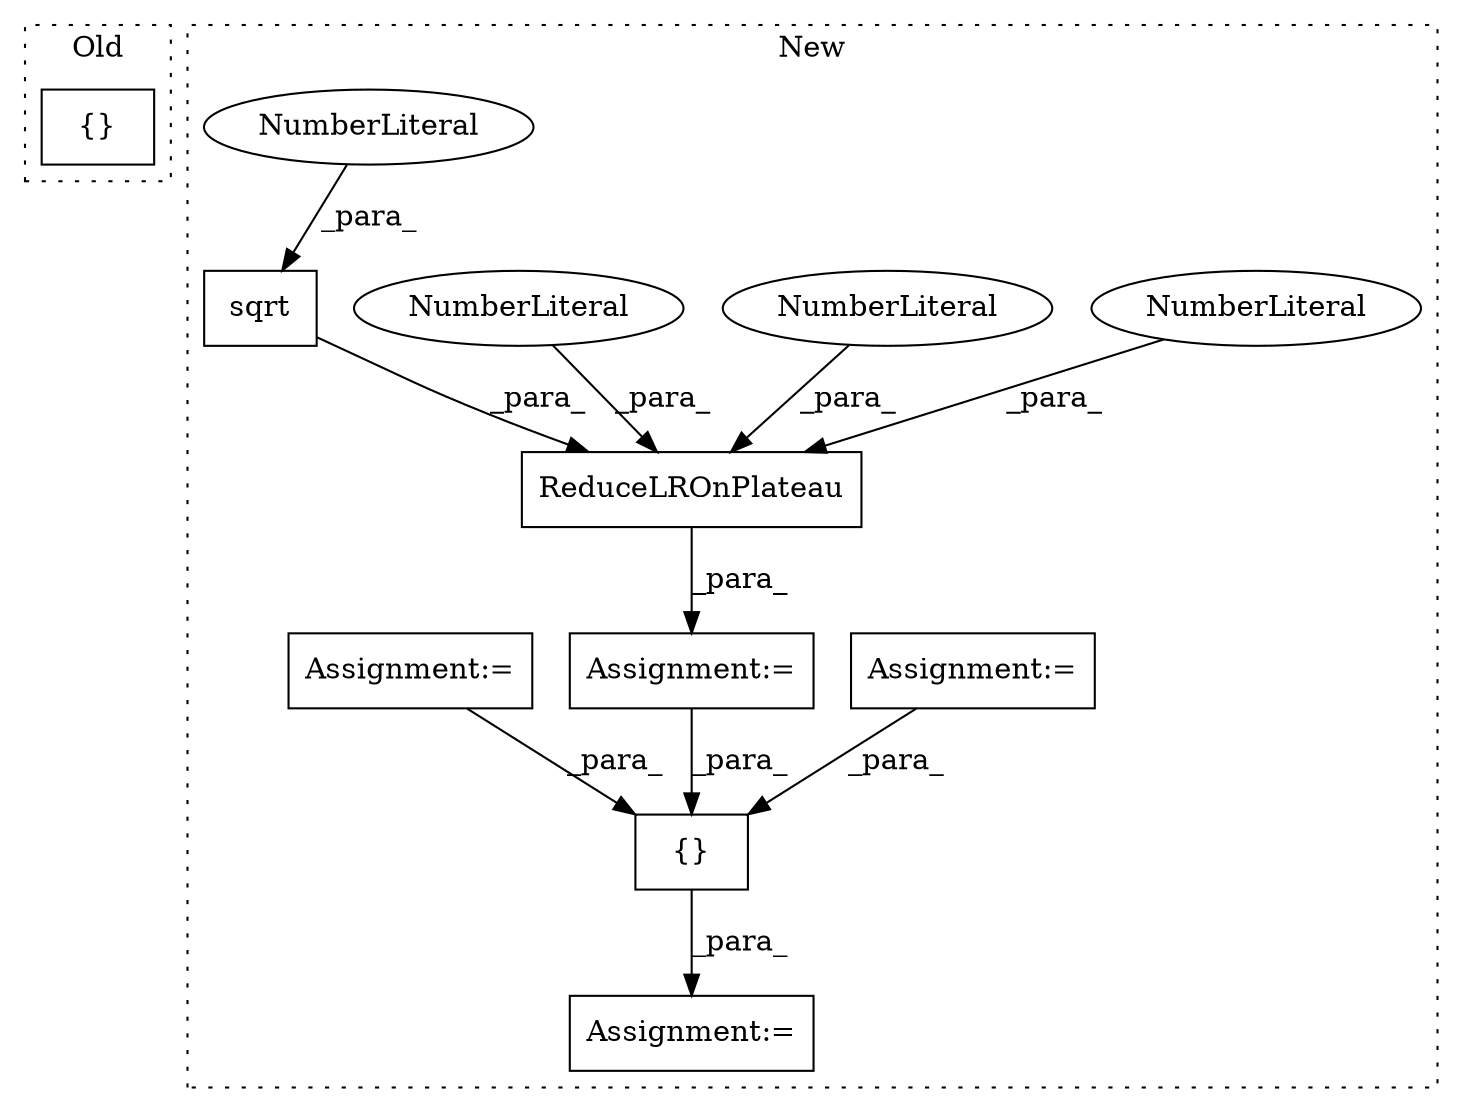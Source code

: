 digraph G {
subgraph cluster0 {
1 [label="{}" a="4" s="2772" l="2" shape="box"];
label = "Old";
style="dotted";
}
subgraph cluster1 {
2 [label="ReduceLROnPlateau" a="32" s="4531,4575" l="18,1" shape="box"];
3 [label="{}" a="4" s="4601,4636" l="1,1" shape="box"];
4 [label="NumberLiteral" a="34" s="4567" l="1" shape="ellipse"];
5 [label="NumberLiteral" a="34" s="4565" l="1" shape="ellipse"];
6 [label="Assignment:=" a="7" s="4530" l="1" shape="box"];
7 [label="Assignment:=" a="7" s="4449" l="1" shape="box"];
8 [label="Assignment:=" a="7" s="4591" l="1" shape="box"];
9 [label="NumberLiteral" a="34" s="4569" l="6" shape="ellipse"];
10 [label="sqrt" a="32" s="4555,4563" l="5,1" shape="box"];
11 [label="NumberLiteral" a="34" s="4560" l="3" shape="ellipse"];
12 [label="Assignment:=" a="7" s="4479" l="1" shape="box"];
label = "New";
style="dotted";
}
2 -> 6 [label="_para_"];
3 -> 8 [label="_para_"];
4 -> 2 [label="_para_"];
5 -> 2 [label="_para_"];
6 -> 3 [label="_para_"];
7 -> 3 [label="_para_"];
9 -> 2 [label="_para_"];
10 -> 2 [label="_para_"];
11 -> 10 [label="_para_"];
12 -> 3 [label="_para_"];
}